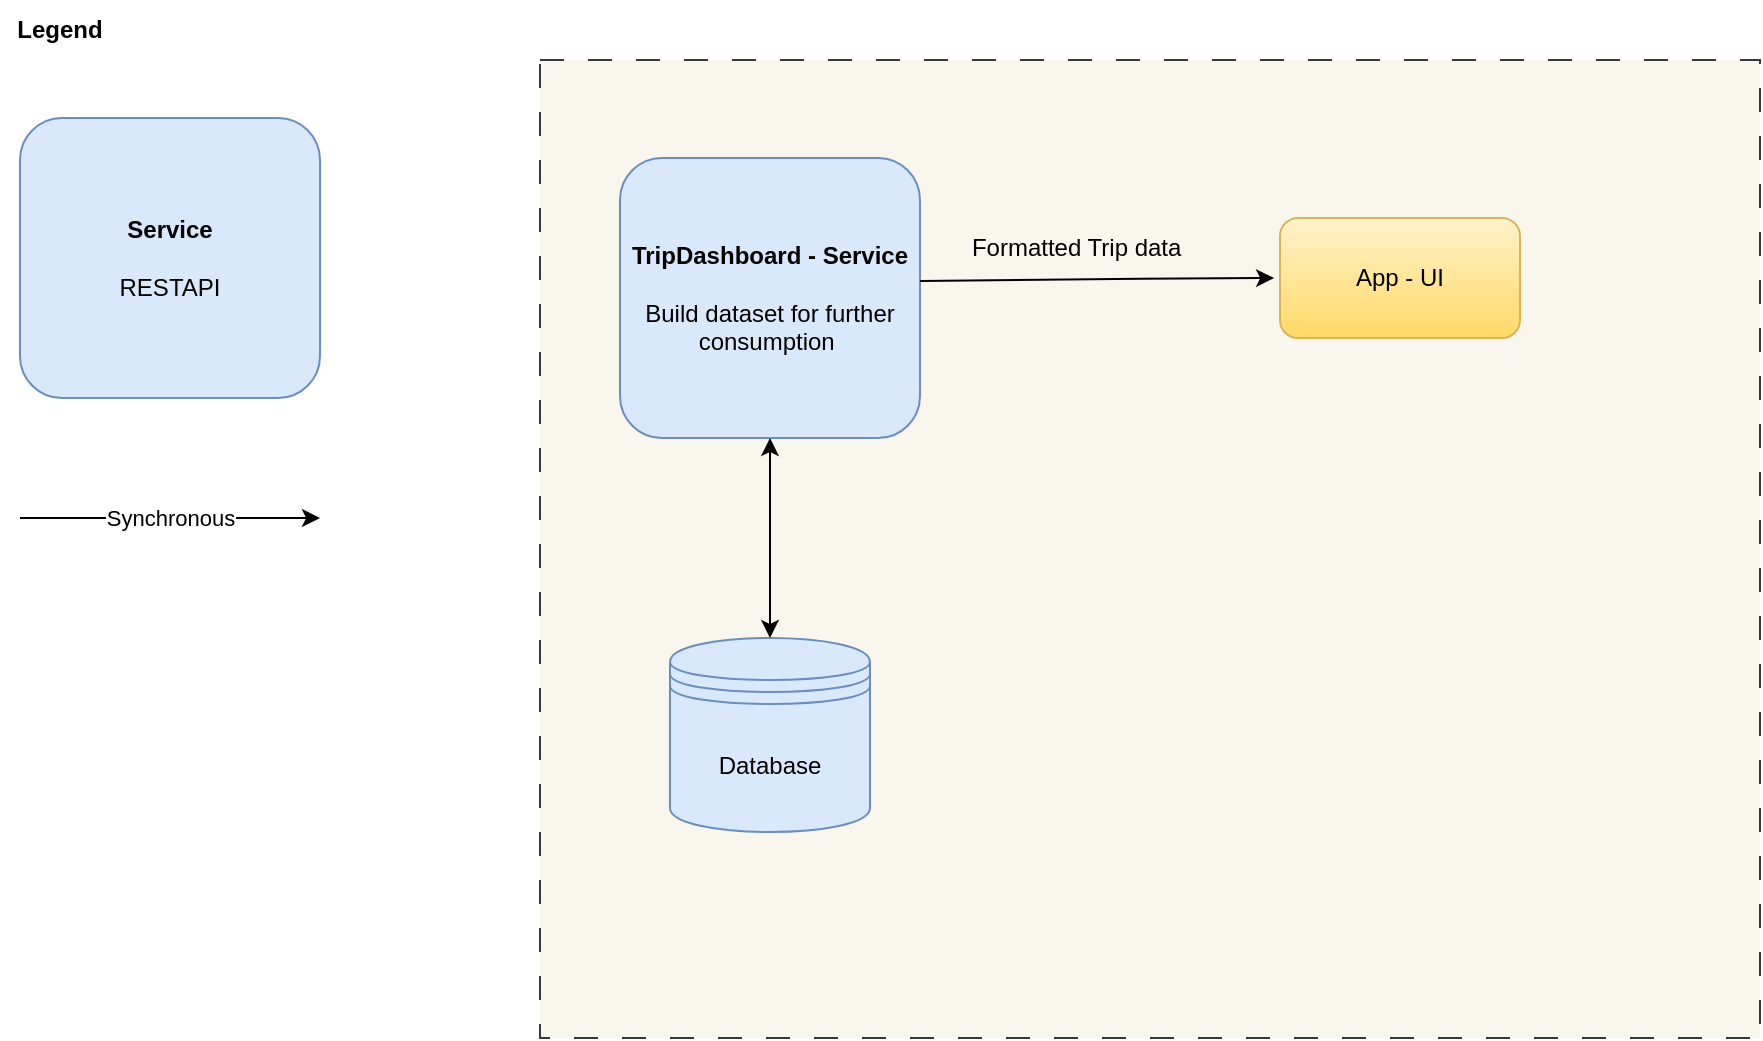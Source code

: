 <mxfile version="21.6.5" type="device">
  <diagram name="Page-1" id="JmDLRrQ7sxYgL3HZ8l8M">
    <mxGraphModel dx="1036" dy="606" grid="1" gridSize="10" guides="1" tooltips="1" connect="1" arrows="1" fold="1" page="1" pageScale="1" pageWidth="827" pageHeight="1169" math="0" shadow="0">
      <root>
        <mxCell id="0" />
        <mxCell id="1" parent="0" />
        <mxCell id="mXzGNmlsU9lUAmX61Gej-1" value="" style="rounded=0;whiteSpace=wrap;html=1;dashed=1;dashPattern=12 12;fillColor=#f9f7ed;strokeColor=#36393d;" vertex="1" parent="1">
          <mxGeometry x="310" y="41" width="610" height="489" as="geometry" />
        </mxCell>
        <mxCell id="mXzGNmlsU9lUAmX61Gej-2" value="&lt;b&gt;TripDashboard - Service&lt;/b&gt;&lt;br&gt;&lt;br&gt;Build dataset for further consumption&amp;nbsp;" style="rounded=1;whiteSpace=wrap;html=1;fillColor=#dae8fc;strokeColor=#6c8ebf;fontStyle=0" vertex="1" parent="1">
          <mxGeometry x="350" y="90" width="150" height="140" as="geometry" />
        </mxCell>
        <mxCell id="mXzGNmlsU9lUAmX61Gej-3" value="Database" style="shape=datastore;whiteSpace=wrap;html=1;fillColor=#dae8fc;strokeColor=#6c8ebf;" vertex="1" parent="1">
          <mxGeometry x="375" y="330" width="100" height="97" as="geometry" />
        </mxCell>
        <mxCell id="mXzGNmlsU9lUAmX61Gej-4" value="&lt;b&gt;Service&lt;/b&gt;&lt;br&gt;&lt;br&gt;RESTAPI" style="rounded=1;whiteSpace=wrap;html=1;fillColor=#dae8fc;strokeColor=#6c8ebf;fontStyle=0" vertex="1" parent="1">
          <mxGeometry x="50" y="70" width="150" height="140" as="geometry" />
        </mxCell>
        <mxCell id="mXzGNmlsU9lUAmX61Gej-5" value="Synchronous" style="endArrow=classic;html=1;rounded=0;" edge="1" parent="1">
          <mxGeometry width="50" height="50" relative="1" as="geometry">
            <mxPoint x="50" y="270" as="sourcePoint" />
            <mxPoint x="200" y="270" as="targetPoint" />
          </mxGeometry>
        </mxCell>
        <mxCell id="mXzGNmlsU9lUAmX61Gej-6" value="Legend" style="text;html=1;strokeColor=none;fillColor=none;align=center;verticalAlign=middle;whiteSpace=wrap;rounded=0;fontStyle=1" vertex="1" parent="1">
          <mxGeometry x="40" y="11" width="60" height="30" as="geometry" />
        </mxCell>
        <mxCell id="mXzGNmlsU9lUAmX61Gej-7" value="" style="endArrow=classic;startArrow=classic;html=1;rounded=0;exitX=0.5;exitY=0;exitDx=0;exitDy=0;entryX=0.5;entryY=1;entryDx=0;entryDy=0;" edge="1" parent="1" source="mXzGNmlsU9lUAmX61Gej-3" target="mXzGNmlsU9lUAmX61Gej-2">
          <mxGeometry width="50" height="50" relative="1" as="geometry">
            <mxPoint x="375" y="240" as="sourcePoint" />
            <mxPoint x="425" y="190" as="targetPoint" />
          </mxGeometry>
        </mxCell>
        <mxCell id="mXzGNmlsU9lUAmX61Gej-8" value="App - UI" style="rounded=1;whiteSpace=wrap;html=1;fillColor=#fff2cc;strokeColor=#d6b656;gradientColor=#ffd966;" vertex="1" parent="1">
          <mxGeometry x="680" y="120" width="120" height="60" as="geometry" />
        </mxCell>
        <mxCell id="mXzGNmlsU9lUAmX61Gej-9" value="" style="endArrow=classic;html=1;rounded=0;entryX=-0.027;entryY=0.643;entryDx=0;entryDy=0;exitX=0.311;exitY=0.223;exitDx=0;exitDy=0;exitPerimeter=0;entryPerimeter=0;" edge="1" parent="1">
          <mxGeometry width="50" height="50" relative="1" as="geometry">
            <mxPoint x="500.0" y="151.467" as="sourcePoint" />
            <mxPoint x="677.05" y="150.0" as="targetPoint" />
            <Array as="points">
              <mxPoint x="610.29" y="150.42" />
            </Array>
          </mxGeometry>
        </mxCell>
        <mxCell id="mXzGNmlsU9lUAmX61Gej-10" value="Formatted Trip data&amp;nbsp;" style="text;html=1;strokeColor=none;fillColor=none;align=center;verticalAlign=middle;whiteSpace=wrap;rounded=0;" vertex="1" parent="1">
          <mxGeometry x="520" y="120" width="120" height="30" as="geometry" />
        </mxCell>
      </root>
    </mxGraphModel>
  </diagram>
</mxfile>
